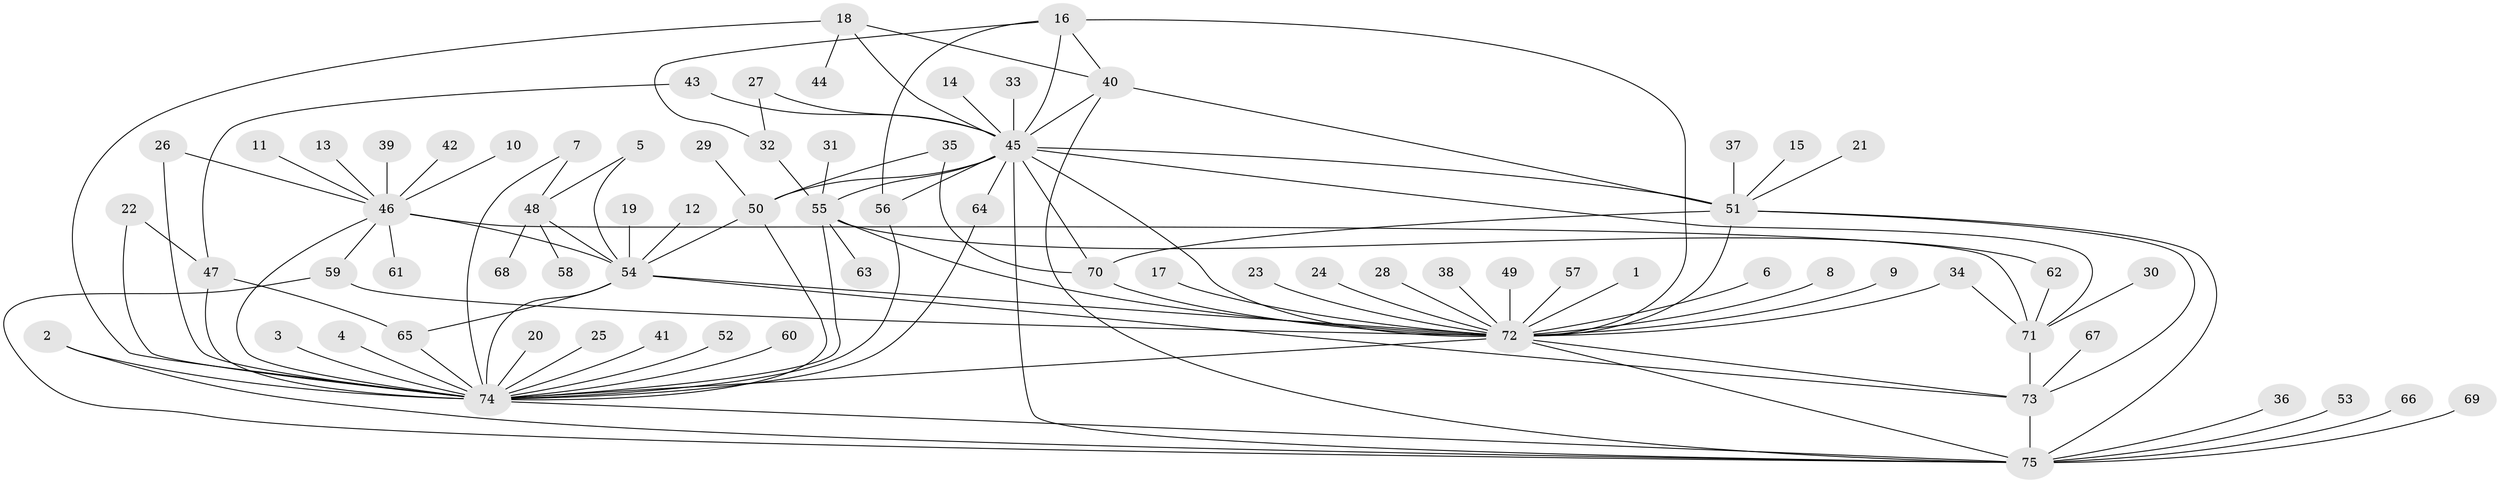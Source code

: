 // original degree distribution, {24: 0.006711409395973154, 26: 0.006711409395973154, 3: 0.12751677852348994, 13: 0.013422818791946308, 2: 0.2214765100671141, 1: 0.47651006711409394, 10: 0.006711409395973154, 9: 0.013422818791946308, 4: 0.06040268456375839, 6: 0.026845637583892617, 5: 0.020134228187919462, 17: 0.006711409395973154, 7: 0.013422818791946308}
// Generated by graph-tools (version 1.1) at 2025/49/03/09/25 03:49:59]
// undirected, 75 vertices, 115 edges
graph export_dot {
graph [start="1"]
  node [color=gray90,style=filled];
  1;
  2;
  3;
  4;
  5;
  6;
  7;
  8;
  9;
  10;
  11;
  12;
  13;
  14;
  15;
  16;
  17;
  18;
  19;
  20;
  21;
  22;
  23;
  24;
  25;
  26;
  27;
  28;
  29;
  30;
  31;
  32;
  33;
  34;
  35;
  36;
  37;
  38;
  39;
  40;
  41;
  42;
  43;
  44;
  45;
  46;
  47;
  48;
  49;
  50;
  51;
  52;
  53;
  54;
  55;
  56;
  57;
  58;
  59;
  60;
  61;
  62;
  63;
  64;
  65;
  66;
  67;
  68;
  69;
  70;
  71;
  72;
  73;
  74;
  75;
  1 -- 72 [weight=1.0];
  2 -- 74 [weight=1.0];
  2 -- 75 [weight=1.0];
  3 -- 74 [weight=1.0];
  4 -- 74 [weight=1.0];
  5 -- 48 [weight=1.0];
  5 -- 54 [weight=1.0];
  6 -- 72 [weight=1.0];
  7 -- 48 [weight=1.0];
  7 -- 74 [weight=1.0];
  8 -- 72 [weight=1.0];
  9 -- 72 [weight=1.0];
  10 -- 46 [weight=1.0];
  11 -- 46 [weight=1.0];
  12 -- 54 [weight=1.0];
  13 -- 46 [weight=1.0];
  14 -- 45 [weight=1.0];
  15 -- 51 [weight=1.0];
  16 -- 32 [weight=1.0];
  16 -- 40 [weight=1.0];
  16 -- 45 [weight=1.0];
  16 -- 56 [weight=1.0];
  16 -- 72 [weight=1.0];
  17 -- 72 [weight=1.0];
  18 -- 40 [weight=1.0];
  18 -- 44 [weight=1.0];
  18 -- 45 [weight=1.0];
  18 -- 74 [weight=1.0];
  19 -- 54 [weight=1.0];
  20 -- 74 [weight=1.0];
  21 -- 51 [weight=1.0];
  22 -- 47 [weight=1.0];
  22 -- 74 [weight=1.0];
  23 -- 72 [weight=1.0];
  24 -- 72 [weight=1.0];
  25 -- 74 [weight=1.0];
  26 -- 46 [weight=1.0];
  26 -- 74 [weight=1.0];
  27 -- 32 [weight=1.0];
  27 -- 45 [weight=1.0];
  28 -- 72 [weight=1.0];
  29 -- 50 [weight=1.0];
  30 -- 71 [weight=1.0];
  31 -- 55 [weight=1.0];
  32 -- 55 [weight=1.0];
  33 -- 45 [weight=1.0];
  34 -- 71 [weight=1.0];
  34 -- 72 [weight=1.0];
  35 -- 50 [weight=1.0];
  35 -- 70 [weight=1.0];
  36 -- 75 [weight=1.0];
  37 -- 51 [weight=1.0];
  38 -- 72 [weight=1.0];
  39 -- 46 [weight=1.0];
  40 -- 45 [weight=1.0];
  40 -- 51 [weight=2.0];
  40 -- 75 [weight=1.0];
  41 -- 74 [weight=1.0];
  42 -- 46 [weight=1.0];
  43 -- 45 [weight=1.0];
  43 -- 47 [weight=1.0];
  45 -- 50 [weight=1.0];
  45 -- 51 [weight=1.0];
  45 -- 55 [weight=1.0];
  45 -- 56 [weight=1.0];
  45 -- 64 [weight=1.0];
  45 -- 70 [weight=1.0];
  45 -- 71 [weight=1.0];
  45 -- 72 [weight=1.0];
  45 -- 75 [weight=2.0];
  46 -- 54 [weight=1.0];
  46 -- 59 [weight=1.0];
  46 -- 61 [weight=1.0];
  46 -- 71 [weight=1.0];
  46 -- 74 [weight=1.0];
  47 -- 65 [weight=1.0];
  47 -- 74 [weight=1.0];
  48 -- 54 [weight=1.0];
  48 -- 58 [weight=1.0];
  48 -- 68 [weight=1.0];
  49 -- 72 [weight=1.0];
  50 -- 54 [weight=1.0];
  50 -- 74 [weight=1.0];
  51 -- 70 [weight=2.0];
  51 -- 72 [weight=2.0];
  51 -- 73 [weight=1.0];
  51 -- 75 [weight=2.0];
  52 -- 74 [weight=1.0];
  53 -- 75 [weight=2.0];
  54 -- 65 [weight=1.0];
  54 -- 72 [weight=1.0];
  54 -- 73 [weight=1.0];
  54 -- 74 [weight=1.0];
  55 -- 62 [weight=1.0];
  55 -- 63 [weight=1.0];
  55 -- 72 [weight=1.0];
  55 -- 74 [weight=1.0];
  56 -- 74 [weight=1.0];
  57 -- 72 [weight=1.0];
  59 -- 72 [weight=1.0];
  59 -- 75 [weight=1.0];
  60 -- 74 [weight=1.0];
  62 -- 71 [weight=1.0];
  64 -- 74 [weight=1.0];
  65 -- 74 [weight=2.0];
  66 -- 75 [weight=1.0];
  67 -- 73 [weight=1.0];
  69 -- 75 [weight=1.0];
  70 -- 72 [weight=1.0];
  71 -- 73 [weight=1.0];
  72 -- 73 [weight=1.0];
  72 -- 74 [weight=1.0];
  72 -- 75 [weight=1.0];
  73 -- 75 [weight=1.0];
  74 -- 75 [weight=1.0];
}
